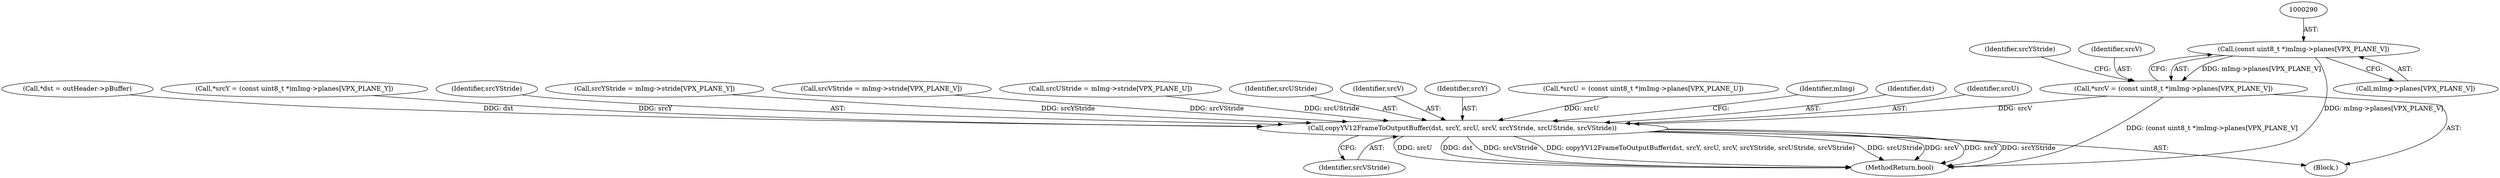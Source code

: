 digraph "0_Android_630ed150f7201ddadb00b8b8ce0c55c4cc6e8742@array" {
"1000289" [label="(Call,(const uint8_t *)mImg->planes[VPX_PLANE_V])"];
"1000287" [label="(Call,*srcV = (const uint8_t *)mImg->planes[VPX_PLANE_V])"];
"1000320" [label="(Call,copyYV12FrameToOutputBuffer(dst, srcY, srcU, srcV, srcYStride, srcUStride, srcVStride))"];
"1000327" [label="(Identifier,srcVStride)"];
"1000336" [label="(Identifier,mImg)"];
"1000320" [label="(Call,copyYV12FrameToOutputBuffer(dst, srcY, srcU, srcV, srcYStride, srcUStride, srcVStride))"];
"1000259" [label="(Block,)"];
"1000321" [label="(Identifier,dst)"];
"1000323" [label="(Identifier,srcU)"];
"1000261" [label="(Call,*dst = outHeader->pBuffer)"];
"1000267" [label="(Call,*srcY = (const uint8_t *)mImg->planes[VPX_PLANE_Y])"];
"1000325" [label="(Identifier,srcYStride)"];
"1000297" [label="(Call,srcYStride = mImg->stride[VPX_PLANE_Y])"];
"1000401" [label="(MethodReturn,bool)"];
"1000287" [label="(Call,*srcV = (const uint8_t *)mImg->planes[VPX_PLANE_V])"];
"1000313" [label="(Call,srcVStride = mImg->stride[VPX_PLANE_V])"];
"1000298" [label="(Identifier,srcYStride)"];
"1000305" [label="(Call,srcUStride = mImg->stride[VPX_PLANE_U])"];
"1000326" [label="(Identifier,srcUStride)"];
"1000324" [label="(Identifier,srcV)"];
"1000288" [label="(Identifier,srcV)"];
"1000289" [label="(Call,(const uint8_t *)mImg->planes[VPX_PLANE_V])"];
"1000322" [label="(Identifier,srcY)"];
"1000277" [label="(Call,*srcU = (const uint8_t *)mImg->planes[VPX_PLANE_U])"];
"1000291" [label="(Call,mImg->planes[VPX_PLANE_V])"];
"1000289" -> "1000287"  [label="AST: "];
"1000289" -> "1000291"  [label="CFG: "];
"1000290" -> "1000289"  [label="AST: "];
"1000291" -> "1000289"  [label="AST: "];
"1000287" -> "1000289"  [label="CFG: "];
"1000289" -> "1000401"  [label="DDG: mImg->planes[VPX_PLANE_V]"];
"1000289" -> "1000287"  [label="DDG: mImg->planes[VPX_PLANE_V]"];
"1000287" -> "1000259"  [label="AST: "];
"1000288" -> "1000287"  [label="AST: "];
"1000298" -> "1000287"  [label="CFG: "];
"1000287" -> "1000401"  [label="DDG: (const uint8_t *)mImg->planes[VPX_PLANE_V]"];
"1000287" -> "1000320"  [label="DDG: srcV"];
"1000320" -> "1000259"  [label="AST: "];
"1000320" -> "1000327"  [label="CFG: "];
"1000321" -> "1000320"  [label="AST: "];
"1000322" -> "1000320"  [label="AST: "];
"1000323" -> "1000320"  [label="AST: "];
"1000324" -> "1000320"  [label="AST: "];
"1000325" -> "1000320"  [label="AST: "];
"1000326" -> "1000320"  [label="AST: "];
"1000327" -> "1000320"  [label="AST: "];
"1000336" -> "1000320"  [label="CFG: "];
"1000320" -> "1000401"  [label="DDG: srcUStride"];
"1000320" -> "1000401"  [label="DDG: srcV"];
"1000320" -> "1000401"  [label="DDG: srcY"];
"1000320" -> "1000401"  [label="DDG: srcYStride"];
"1000320" -> "1000401"  [label="DDG: srcU"];
"1000320" -> "1000401"  [label="DDG: dst"];
"1000320" -> "1000401"  [label="DDG: srcVStride"];
"1000320" -> "1000401"  [label="DDG: copyYV12FrameToOutputBuffer(dst, srcY, srcU, srcV, srcYStride, srcUStride, srcVStride)"];
"1000261" -> "1000320"  [label="DDG: dst"];
"1000267" -> "1000320"  [label="DDG: srcY"];
"1000277" -> "1000320"  [label="DDG: srcU"];
"1000297" -> "1000320"  [label="DDG: srcYStride"];
"1000305" -> "1000320"  [label="DDG: srcUStride"];
"1000313" -> "1000320"  [label="DDG: srcVStride"];
}
